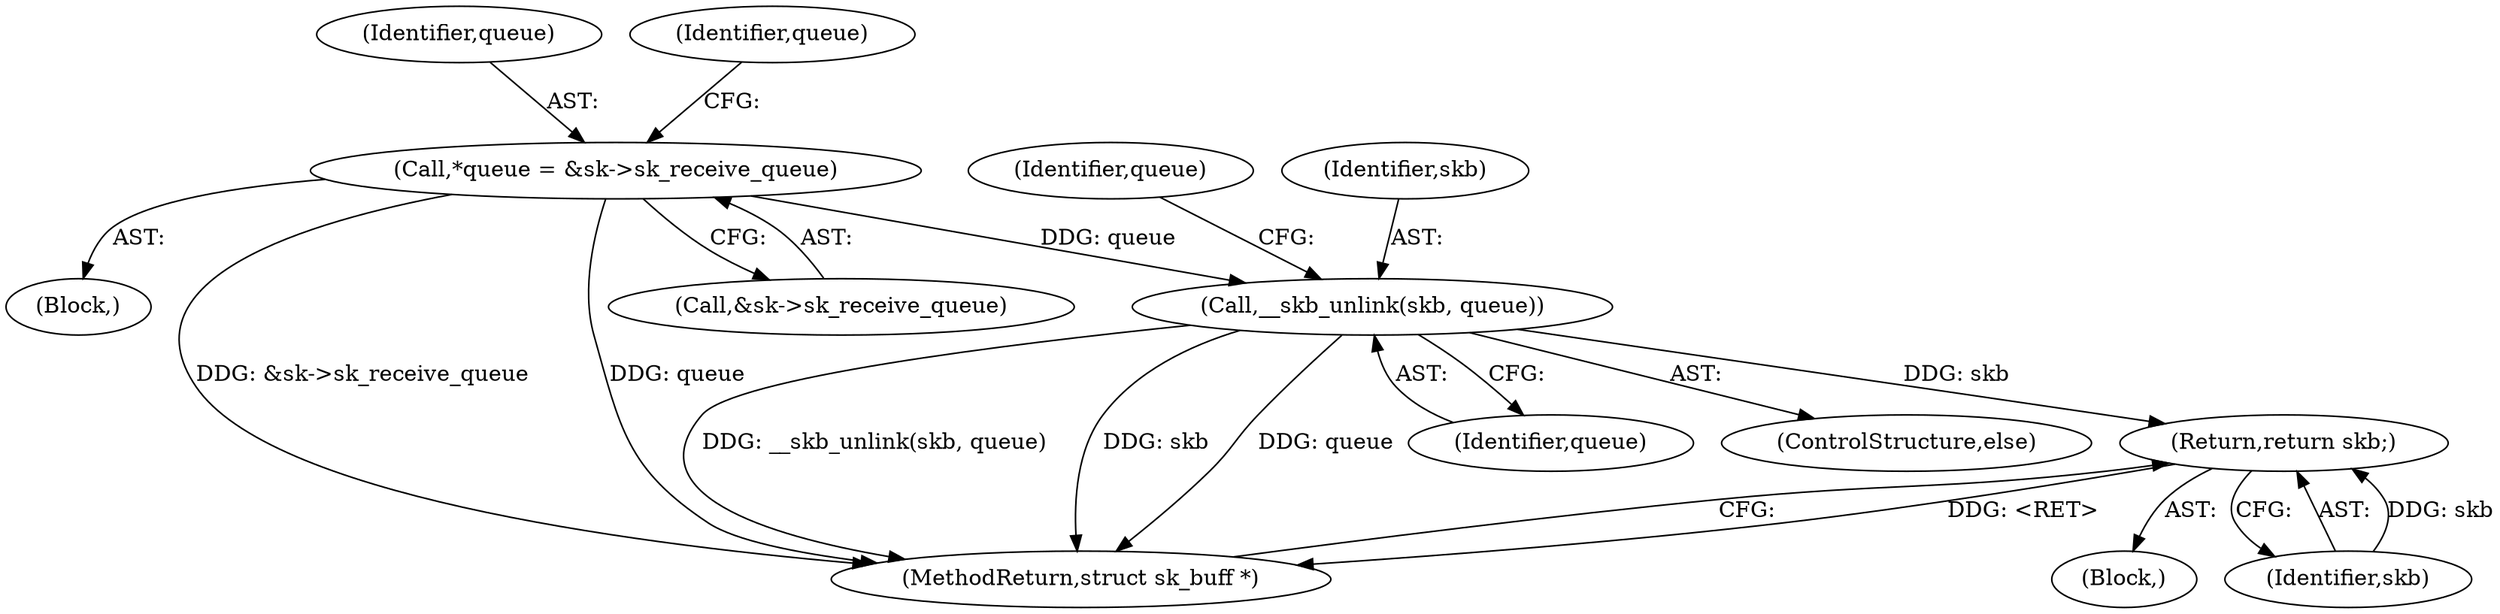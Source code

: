 digraph "0_linux_77c1090f94d1b0b5186fb13a1b71b47b1343f87f@API" {
"1000185" [label="(Call,__skb_unlink(skb, queue))"];
"1000131" [label="(Call,*queue = &sk->sk_receive_queue)"];
"1000194" [label="(Return,return skb;)"];
"1000195" [label="(Identifier,skb)"];
"1000194" [label="(Return,return skb;)"];
"1000132" [label="(Identifier,queue)"];
"1000185" [label="(Call,__skb_unlink(skb, queue))"];
"1000133" [label="(Call,&sk->sk_receive_queue)"];
"1000140" [label="(Identifier,queue)"];
"1000191" [label="(Identifier,queue)"];
"1000143" [label="(Block,)"];
"1000186" [label="(Identifier,skb)"];
"1000187" [label="(Identifier,queue)"];
"1000128" [label="(Block,)"];
"1000225" [label="(MethodReturn,struct sk_buff *)"];
"1000184" [label="(ControlStructure,else)"];
"1000131" [label="(Call,*queue = &sk->sk_receive_queue)"];
"1000185" -> "1000184"  [label="AST: "];
"1000185" -> "1000187"  [label="CFG: "];
"1000186" -> "1000185"  [label="AST: "];
"1000187" -> "1000185"  [label="AST: "];
"1000191" -> "1000185"  [label="CFG: "];
"1000185" -> "1000225"  [label="DDG: __skb_unlink(skb, queue)"];
"1000185" -> "1000225"  [label="DDG: skb"];
"1000185" -> "1000225"  [label="DDG: queue"];
"1000131" -> "1000185"  [label="DDG: queue"];
"1000185" -> "1000194"  [label="DDG: skb"];
"1000131" -> "1000128"  [label="AST: "];
"1000131" -> "1000133"  [label="CFG: "];
"1000132" -> "1000131"  [label="AST: "];
"1000133" -> "1000131"  [label="AST: "];
"1000140" -> "1000131"  [label="CFG: "];
"1000131" -> "1000225"  [label="DDG: &sk->sk_receive_queue"];
"1000131" -> "1000225"  [label="DDG: queue"];
"1000194" -> "1000143"  [label="AST: "];
"1000194" -> "1000195"  [label="CFG: "];
"1000195" -> "1000194"  [label="AST: "];
"1000225" -> "1000194"  [label="CFG: "];
"1000194" -> "1000225"  [label="DDG: <RET>"];
"1000195" -> "1000194"  [label="DDG: skb"];
}
